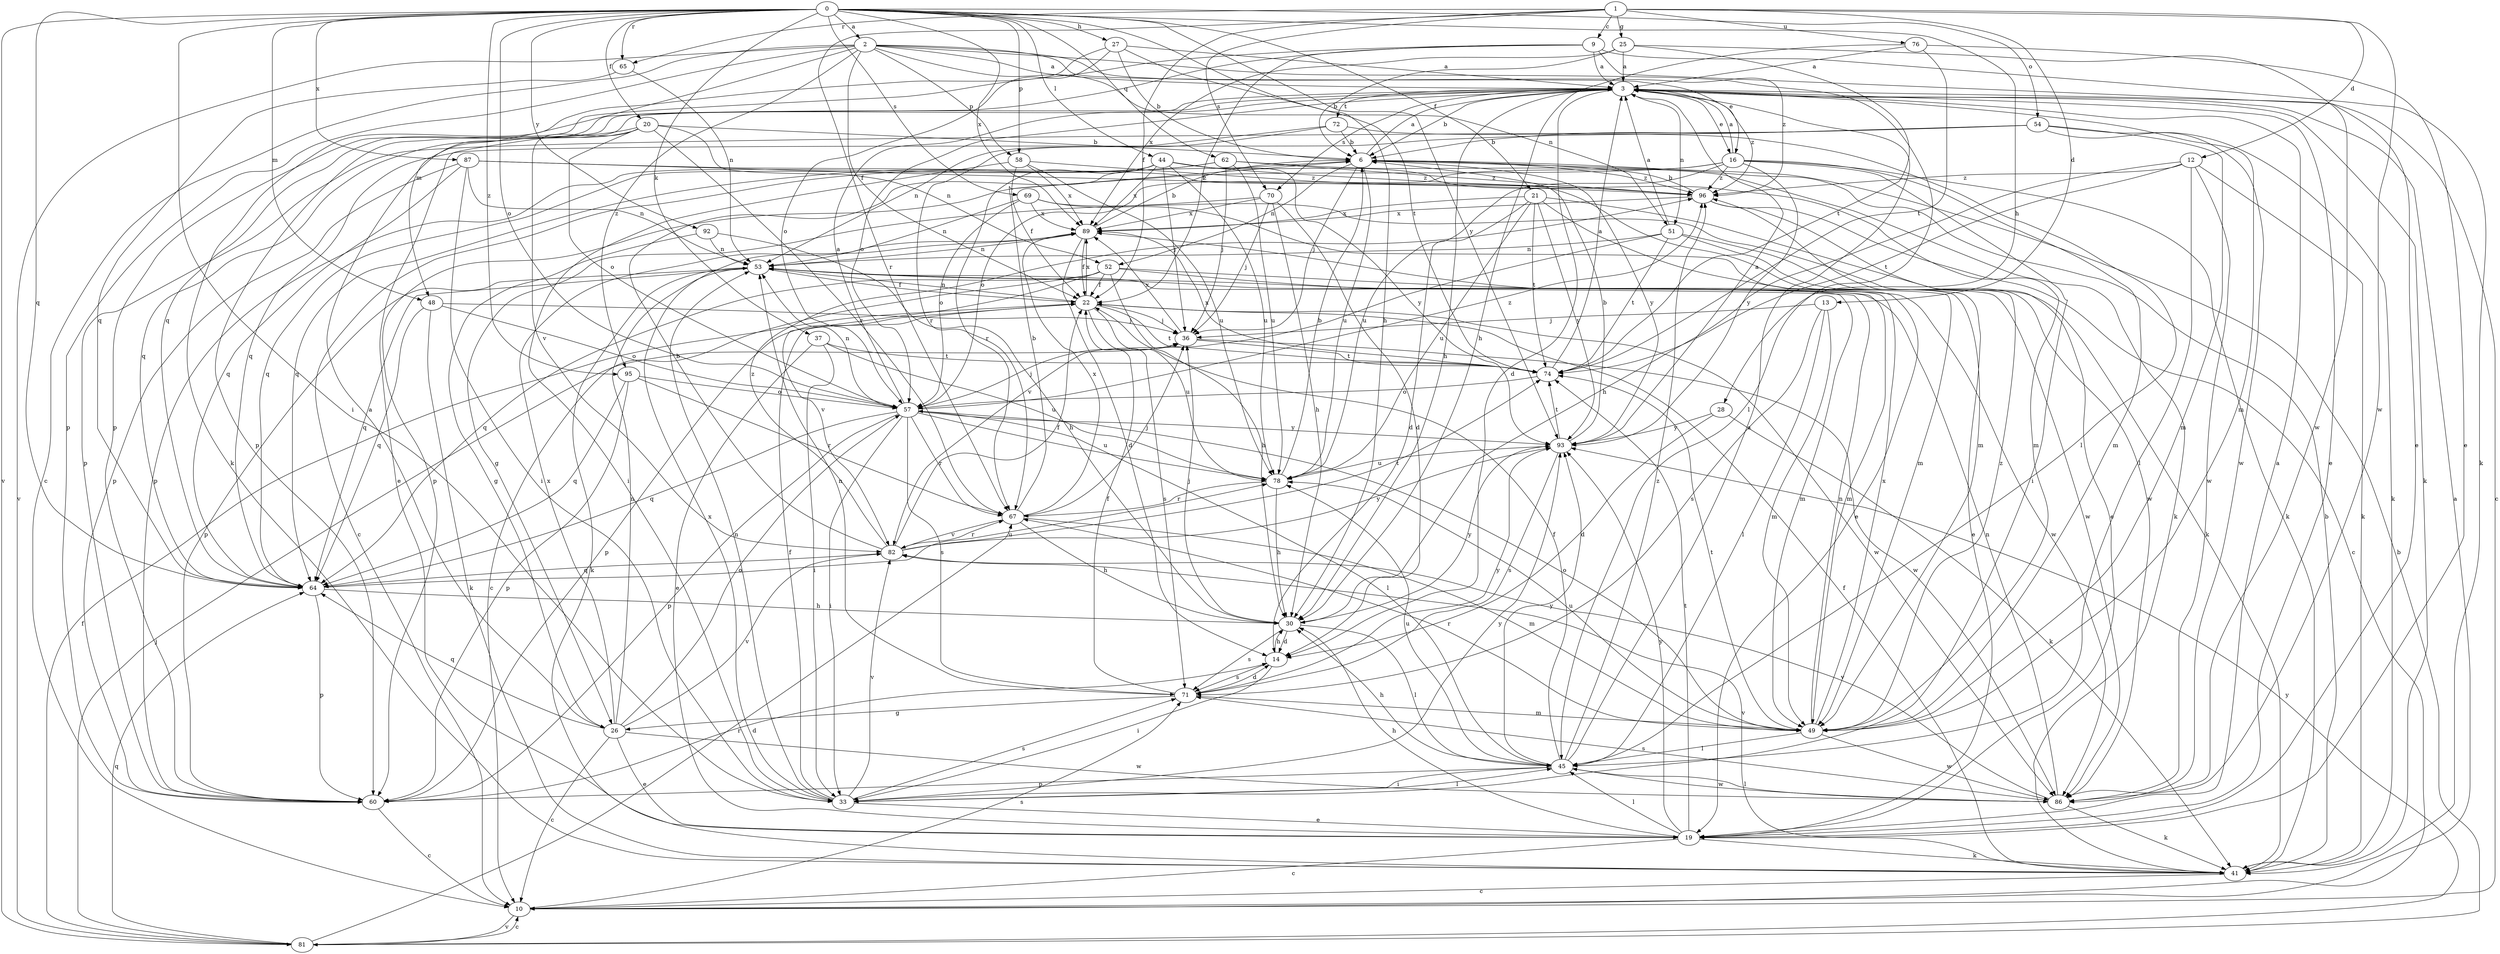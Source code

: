 strict digraph  {
0;
1;
2;
3;
6;
9;
10;
12;
13;
14;
16;
19;
20;
21;
22;
25;
26;
27;
28;
30;
33;
36;
37;
41;
44;
45;
48;
49;
51;
52;
53;
54;
57;
58;
60;
62;
64;
65;
67;
69;
70;
71;
72;
74;
76;
78;
81;
82;
86;
87;
89;
92;
93;
95;
96;
0 -> 2  [label=a];
0 -> 20  [label=f];
0 -> 21  [label=f];
0 -> 27  [label=h];
0 -> 28  [label=h];
0 -> 30  [label=h];
0 -> 33  [label=i];
0 -> 37  [label=k];
0 -> 44  [label=l];
0 -> 48  [label=m];
0 -> 54  [label=o];
0 -> 57  [label=o];
0 -> 58  [label=p];
0 -> 62  [label=q];
0 -> 64  [label=q];
0 -> 65  [label=r];
0 -> 69  [label=s];
0 -> 81  [label=v];
0 -> 87  [label=x];
0 -> 89  [label=x];
0 -> 92  [label=y];
0 -> 93  [label=y];
0 -> 95  [label=z];
1 -> 9  [label=c];
1 -> 12  [label=d];
1 -> 13  [label=d];
1 -> 22  [label=f];
1 -> 25  [label=g];
1 -> 65  [label=r];
1 -> 67  [label=r];
1 -> 70  [label=s];
1 -> 76  [label=u];
1 -> 86  [label=w];
2 -> 3  [label=a];
2 -> 10  [label=c];
2 -> 16  [label=e];
2 -> 22  [label=f];
2 -> 45  [label=l];
2 -> 48  [label=m];
2 -> 51  [label=n];
2 -> 58  [label=p];
2 -> 60  [label=p];
2 -> 81  [label=v];
2 -> 95  [label=z];
2 -> 96  [label=z];
3 -> 6  [label=b];
3 -> 10  [label=c];
3 -> 14  [label=d];
3 -> 16  [label=e];
3 -> 19  [label=e];
3 -> 30  [label=h];
3 -> 41  [label=k];
3 -> 49  [label=m];
3 -> 51  [label=n];
3 -> 57  [label=o];
3 -> 60  [label=p];
3 -> 70  [label=s];
3 -> 72  [label=t];
3 -> 96  [label=z];
6 -> 3  [label=a];
6 -> 36  [label=j];
6 -> 52  [label=n];
6 -> 78  [label=u];
6 -> 93  [label=y];
6 -> 96  [label=z];
9 -> 3  [label=a];
9 -> 19  [label=e];
9 -> 22  [label=f];
9 -> 41  [label=k];
9 -> 60  [label=p];
9 -> 64  [label=q];
10 -> 3  [label=a];
10 -> 71  [label=s];
10 -> 81  [label=v];
12 -> 30  [label=h];
12 -> 41  [label=k];
12 -> 45  [label=l];
12 -> 74  [label=t];
12 -> 86  [label=w];
12 -> 96  [label=z];
13 -> 36  [label=j];
13 -> 45  [label=l];
13 -> 49  [label=m];
13 -> 71  [label=s];
14 -> 30  [label=h];
14 -> 33  [label=i];
14 -> 71  [label=s];
16 -> 3  [label=a];
16 -> 33  [label=i];
16 -> 41  [label=k];
16 -> 49  [label=m];
16 -> 57  [label=o];
16 -> 60  [label=p];
16 -> 78  [label=u];
16 -> 93  [label=y];
16 -> 96  [label=z];
19 -> 3  [label=a];
19 -> 10  [label=c];
19 -> 30  [label=h];
19 -> 41  [label=k];
19 -> 45  [label=l];
19 -> 74  [label=t];
19 -> 93  [label=y];
20 -> 6  [label=b];
20 -> 19  [label=e];
20 -> 52  [label=n];
20 -> 57  [label=o];
20 -> 64  [label=q];
20 -> 67  [label=r];
20 -> 82  [label=v];
21 -> 14  [label=d];
21 -> 19  [label=e];
21 -> 41  [label=k];
21 -> 74  [label=t];
21 -> 78  [label=u];
21 -> 89  [label=x];
21 -> 93  [label=y];
22 -> 36  [label=j];
22 -> 53  [label=n];
22 -> 60  [label=p];
22 -> 71  [label=s];
22 -> 74  [label=t];
22 -> 78  [label=u];
22 -> 86  [label=w];
22 -> 89  [label=x];
25 -> 3  [label=a];
25 -> 6  [label=b];
25 -> 74  [label=t];
25 -> 86  [label=w];
25 -> 89  [label=x];
26 -> 3  [label=a];
26 -> 10  [label=c];
26 -> 19  [label=e];
26 -> 53  [label=n];
26 -> 57  [label=o];
26 -> 64  [label=q];
26 -> 82  [label=v];
26 -> 86  [label=w];
26 -> 89  [label=x];
27 -> 3  [label=a];
27 -> 6  [label=b];
27 -> 41  [label=k];
27 -> 57  [label=o];
27 -> 74  [label=t];
28 -> 14  [label=d];
28 -> 41  [label=k];
28 -> 93  [label=y];
30 -> 14  [label=d];
30 -> 36  [label=j];
30 -> 45  [label=l];
30 -> 71  [label=s];
30 -> 93  [label=y];
33 -> 19  [label=e];
33 -> 22  [label=f];
33 -> 45  [label=l];
33 -> 53  [label=n];
33 -> 71  [label=s];
33 -> 82  [label=v];
33 -> 89  [label=x];
33 -> 93  [label=y];
36 -> 74  [label=t];
36 -> 86  [label=w];
36 -> 89  [label=x];
37 -> 19  [label=e];
37 -> 33  [label=i];
37 -> 74  [label=t];
37 -> 78  [label=u];
41 -> 6  [label=b];
41 -> 10  [label=c];
41 -> 22  [label=f];
41 -> 82  [label=v];
44 -> 36  [label=j];
44 -> 49  [label=m];
44 -> 60  [label=p];
44 -> 64  [label=q];
44 -> 67  [label=r];
44 -> 78  [label=u];
44 -> 89  [label=x];
44 -> 93  [label=y];
44 -> 96  [label=z];
45 -> 3  [label=a];
45 -> 22  [label=f];
45 -> 30  [label=h];
45 -> 33  [label=i];
45 -> 60  [label=p];
45 -> 78  [label=u];
45 -> 86  [label=w];
45 -> 93  [label=y];
45 -> 96  [label=z];
48 -> 36  [label=j];
48 -> 41  [label=k];
48 -> 57  [label=o];
48 -> 64  [label=q];
49 -> 45  [label=l];
49 -> 53  [label=n];
49 -> 57  [label=o];
49 -> 67  [label=r];
49 -> 74  [label=t];
49 -> 78  [label=u];
49 -> 86  [label=w];
49 -> 89  [label=x];
49 -> 96  [label=z];
51 -> 3  [label=a];
51 -> 19  [label=e];
51 -> 53  [label=n];
51 -> 74  [label=t];
51 -> 82  [label=v];
51 -> 86  [label=w];
52 -> 10  [label=c];
52 -> 22  [label=f];
52 -> 30  [label=h];
52 -> 49  [label=m];
52 -> 64  [label=q];
52 -> 82  [label=v];
52 -> 86  [label=w];
53 -> 22  [label=f];
53 -> 41  [label=k];
53 -> 49  [label=m];
53 -> 60  [label=p];
53 -> 64  [label=q];
54 -> 6  [label=b];
54 -> 41  [label=k];
54 -> 49  [label=m];
54 -> 60  [label=p];
54 -> 64  [label=q];
54 -> 86  [label=w];
57 -> 3  [label=a];
57 -> 33  [label=i];
57 -> 36  [label=j];
57 -> 45  [label=l];
57 -> 53  [label=n];
57 -> 60  [label=p];
57 -> 64  [label=q];
57 -> 67  [label=r];
57 -> 71  [label=s];
57 -> 78  [label=u];
57 -> 93  [label=y];
57 -> 96  [label=z];
58 -> 22  [label=f];
58 -> 33  [label=i];
58 -> 78  [label=u];
58 -> 89  [label=x];
58 -> 96  [label=z];
60 -> 10  [label=c];
60 -> 14  [label=d];
62 -> 10  [label=c];
62 -> 36  [label=j];
62 -> 41  [label=k];
62 -> 64  [label=q];
62 -> 78  [label=u];
62 -> 96  [label=z];
64 -> 30  [label=h];
64 -> 60  [label=p];
64 -> 78  [label=u];
65 -> 53  [label=n];
65 -> 64  [label=q];
67 -> 6  [label=b];
67 -> 30  [label=h];
67 -> 36  [label=j];
67 -> 49  [label=m];
67 -> 82  [label=v];
67 -> 89  [label=x];
69 -> 49  [label=m];
69 -> 53  [label=n];
69 -> 57  [label=o];
69 -> 86  [label=w];
69 -> 89  [label=x];
70 -> 14  [label=d];
70 -> 26  [label=g];
70 -> 30  [label=h];
70 -> 36  [label=j];
70 -> 89  [label=x];
71 -> 14  [label=d];
71 -> 22  [label=f];
71 -> 26  [label=g];
71 -> 49  [label=m];
71 -> 53  [label=n];
71 -> 93  [label=y];
72 -> 6  [label=b];
72 -> 45  [label=l];
72 -> 53  [label=n];
72 -> 67  [label=r];
74 -> 3  [label=a];
74 -> 57  [label=o];
74 -> 89  [label=x];
76 -> 3  [label=a];
76 -> 19  [label=e];
76 -> 30  [label=h];
76 -> 74  [label=t];
78 -> 6  [label=b];
78 -> 30  [label=h];
78 -> 67  [label=r];
81 -> 6  [label=b];
81 -> 10  [label=c];
81 -> 22  [label=f];
81 -> 36  [label=j];
81 -> 64  [label=q];
81 -> 67  [label=r];
81 -> 93  [label=y];
82 -> 6  [label=b];
82 -> 22  [label=f];
82 -> 64  [label=q];
82 -> 67  [label=r];
82 -> 74  [label=t];
82 -> 93  [label=y];
82 -> 96  [label=z];
86 -> 41  [label=k];
86 -> 45  [label=l];
86 -> 53  [label=n];
86 -> 71  [label=s];
86 -> 82  [label=v];
87 -> 33  [label=i];
87 -> 49  [label=m];
87 -> 53  [label=n];
87 -> 60  [label=p];
87 -> 64  [label=q];
87 -> 96  [label=z];
89 -> 6  [label=b];
89 -> 14  [label=d];
89 -> 22  [label=f];
89 -> 53  [label=n];
92 -> 26  [label=g];
92 -> 30  [label=h];
92 -> 53  [label=n];
93 -> 3  [label=a];
93 -> 6  [label=b];
93 -> 71  [label=s];
93 -> 74  [label=t];
93 -> 78  [label=u];
95 -> 57  [label=o];
95 -> 60  [label=p];
95 -> 64  [label=q];
95 -> 67  [label=r];
96 -> 6  [label=b];
96 -> 10  [label=c];
96 -> 19  [label=e];
96 -> 89  [label=x];
}
